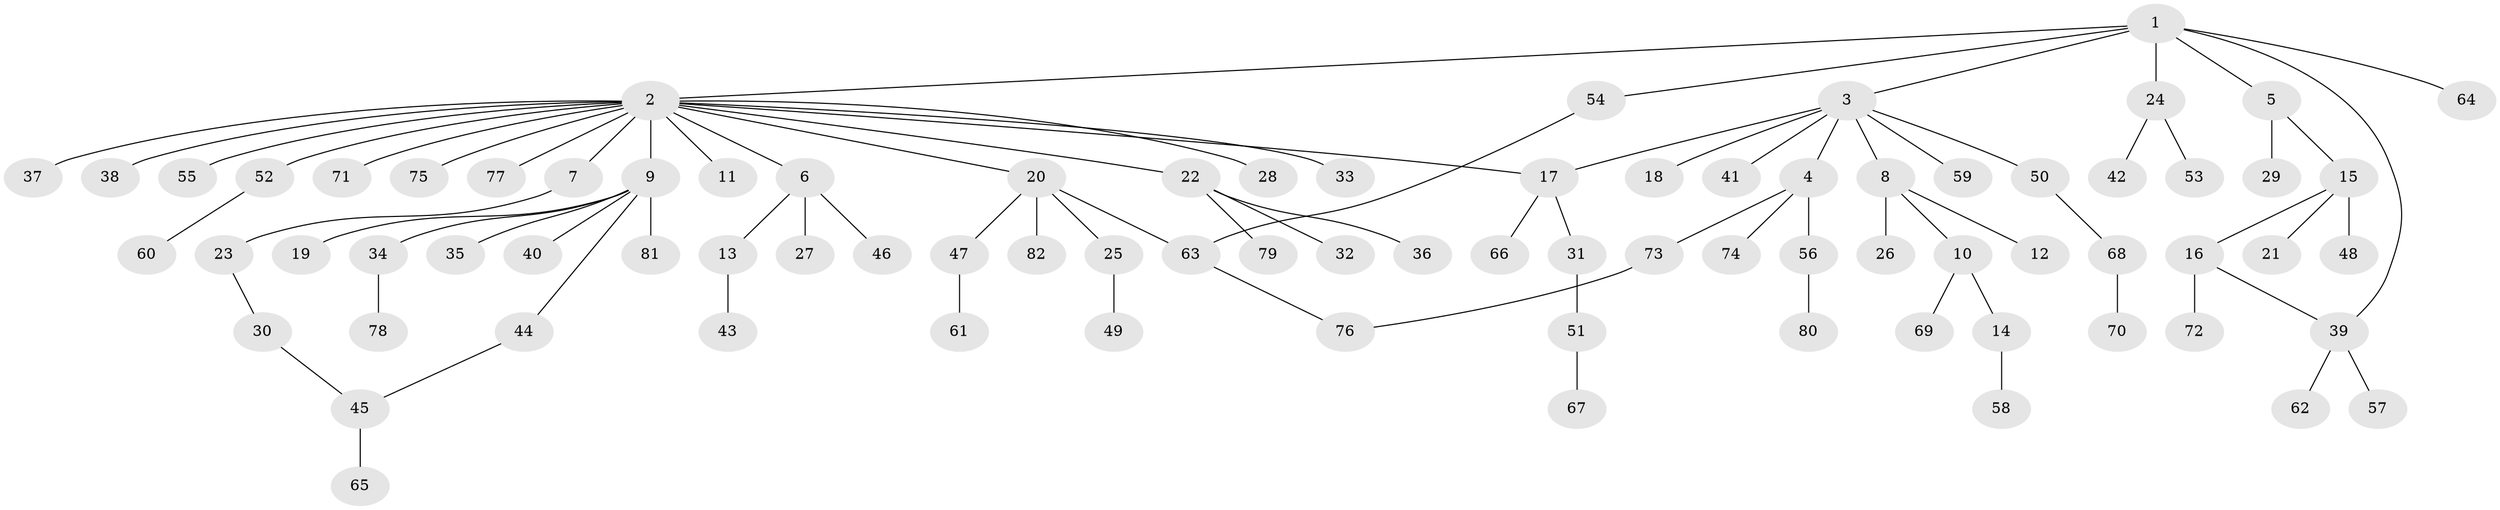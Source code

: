 // coarse degree distribution, {6: 0.05263157894736842, 16: 0.017543859649122806, 7: 0.017543859649122806, 3: 0.10526315789473684, 5: 0.017543859649122806, 4: 0.03508771929824561, 2: 0.12280701754385964, 1: 0.631578947368421}
// Generated by graph-tools (version 1.1) at 2025/41/03/06/25 10:41:47]
// undirected, 82 vertices, 86 edges
graph export_dot {
graph [start="1"]
  node [color=gray90,style=filled];
  1;
  2;
  3;
  4;
  5;
  6;
  7;
  8;
  9;
  10;
  11;
  12;
  13;
  14;
  15;
  16;
  17;
  18;
  19;
  20;
  21;
  22;
  23;
  24;
  25;
  26;
  27;
  28;
  29;
  30;
  31;
  32;
  33;
  34;
  35;
  36;
  37;
  38;
  39;
  40;
  41;
  42;
  43;
  44;
  45;
  46;
  47;
  48;
  49;
  50;
  51;
  52;
  53;
  54;
  55;
  56;
  57;
  58;
  59;
  60;
  61;
  62;
  63;
  64;
  65;
  66;
  67;
  68;
  69;
  70;
  71;
  72;
  73;
  74;
  75;
  76;
  77;
  78;
  79;
  80;
  81;
  82;
  1 -- 2;
  1 -- 3;
  1 -- 5;
  1 -- 24;
  1 -- 39;
  1 -- 54;
  1 -- 64;
  2 -- 6;
  2 -- 7;
  2 -- 9;
  2 -- 11;
  2 -- 17;
  2 -- 20;
  2 -- 22;
  2 -- 28;
  2 -- 33;
  2 -- 37;
  2 -- 38;
  2 -- 52;
  2 -- 55;
  2 -- 71;
  2 -- 75;
  2 -- 77;
  3 -- 4;
  3 -- 8;
  3 -- 17;
  3 -- 18;
  3 -- 41;
  3 -- 50;
  3 -- 59;
  4 -- 56;
  4 -- 73;
  4 -- 74;
  5 -- 15;
  5 -- 29;
  6 -- 13;
  6 -- 27;
  6 -- 46;
  7 -- 23;
  8 -- 10;
  8 -- 12;
  8 -- 26;
  9 -- 19;
  9 -- 34;
  9 -- 35;
  9 -- 40;
  9 -- 44;
  9 -- 81;
  10 -- 14;
  10 -- 69;
  13 -- 43;
  14 -- 58;
  15 -- 16;
  15 -- 21;
  15 -- 48;
  16 -- 39;
  16 -- 72;
  17 -- 31;
  17 -- 66;
  20 -- 25;
  20 -- 47;
  20 -- 63;
  20 -- 82;
  22 -- 32;
  22 -- 36;
  22 -- 79;
  23 -- 30;
  24 -- 42;
  24 -- 53;
  25 -- 49;
  30 -- 45;
  31 -- 51;
  34 -- 78;
  39 -- 57;
  39 -- 62;
  44 -- 45;
  45 -- 65;
  47 -- 61;
  50 -- 68;
  51 -- 67;
  52 -- 60;
  54 -- 63;
  56 -- 80;
  63 -- 76;
  68 -- 70;
  73 -- 76;
}
